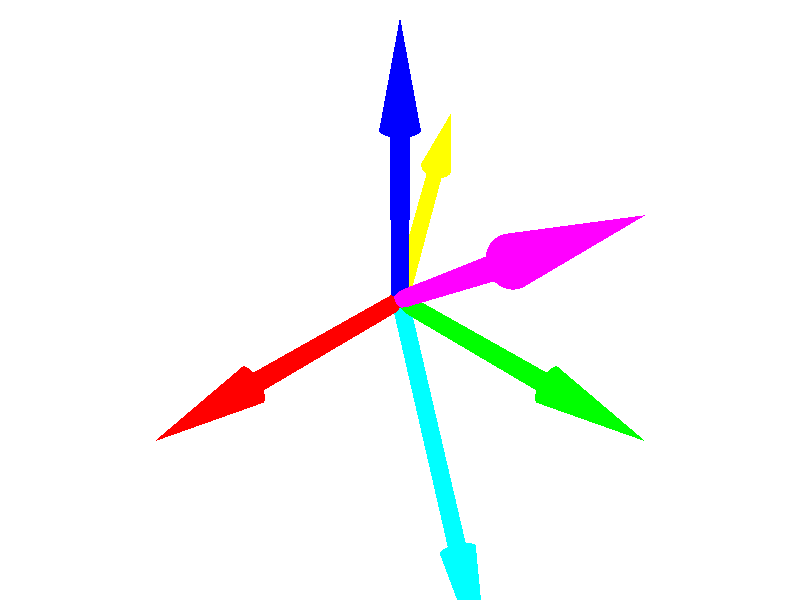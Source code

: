 background { color rgb<1,1,1> }

camera{
	location <20,20,20>
	look_at <0,0,0>
}

light_source { <20,20,20>, color rgb<1,1,1> }

#macro fleche(cylinderStartPoint, cylinderEndPoint, RadiusCylinder, coneEndPoint, radiusCone, Color)

cylinder{
	cylinderStartPoint,           // center of one end
	cylinderEndPoint,             // center of other end
	radiusCylinder                // radius
	open                          // remove end caps
	pigment { Color }             // color of the cylinder
}
cone{
	cylinderEndPoint, 1           // center and radius of one end
	coneEndPoint, radiusCone      // center and radius of other end
	pigment { Color }             // color of the cone
}

#end

#declare radiusCylinder = 0.5;
#declare u_vector = <(-70/9),(40/9),(-40/9)>;
#declare u_coneEndPoint = <(-70/9)-(35/9),(40/9)+(20/9),(-40/9)+(-20/9)>;
#declare v_vector = <(40/9),(80/9),10>;
#declare v_coneEndPoint = <(40/9)+(20/9),(80/9)+(40/9),10+5>;
#declare w_vector = <(40/9),-10,(80/9)>;
#declare w_coneEndPoint = <(40/9)+(20/9),-10+(-5),(80/9)+(40/9)>;
fleche(<0,0,0>,<10,0,0>,radiusCylinder,<15,0,0>,0,color rgb<1,0,0>) // x 
fleche(<0,0,0>,<0,10,0>,radiusCylinder,<0,15,0>,0,color rgb<0,0,1>) // z
fleche(<0,0,0>,<0,0,10>,radiusCylinder,<0,0,15>,0,color rgb<0,1,0>) // y
fleche(<0,0,0>,u_vector,radiusCylinder,u_coneEndPoint,0,color rgb<1,1,0>) // u 
fleche(<0,0,0>,v_vector,radiusCylinder,v_coneEndPoint,0,color rgb<1,0,1>) // v
fleche(<0,0,0>,w_vector,radiusCylinder,w_coneEndPoint,0,color rgb<0,1,1>) // w


